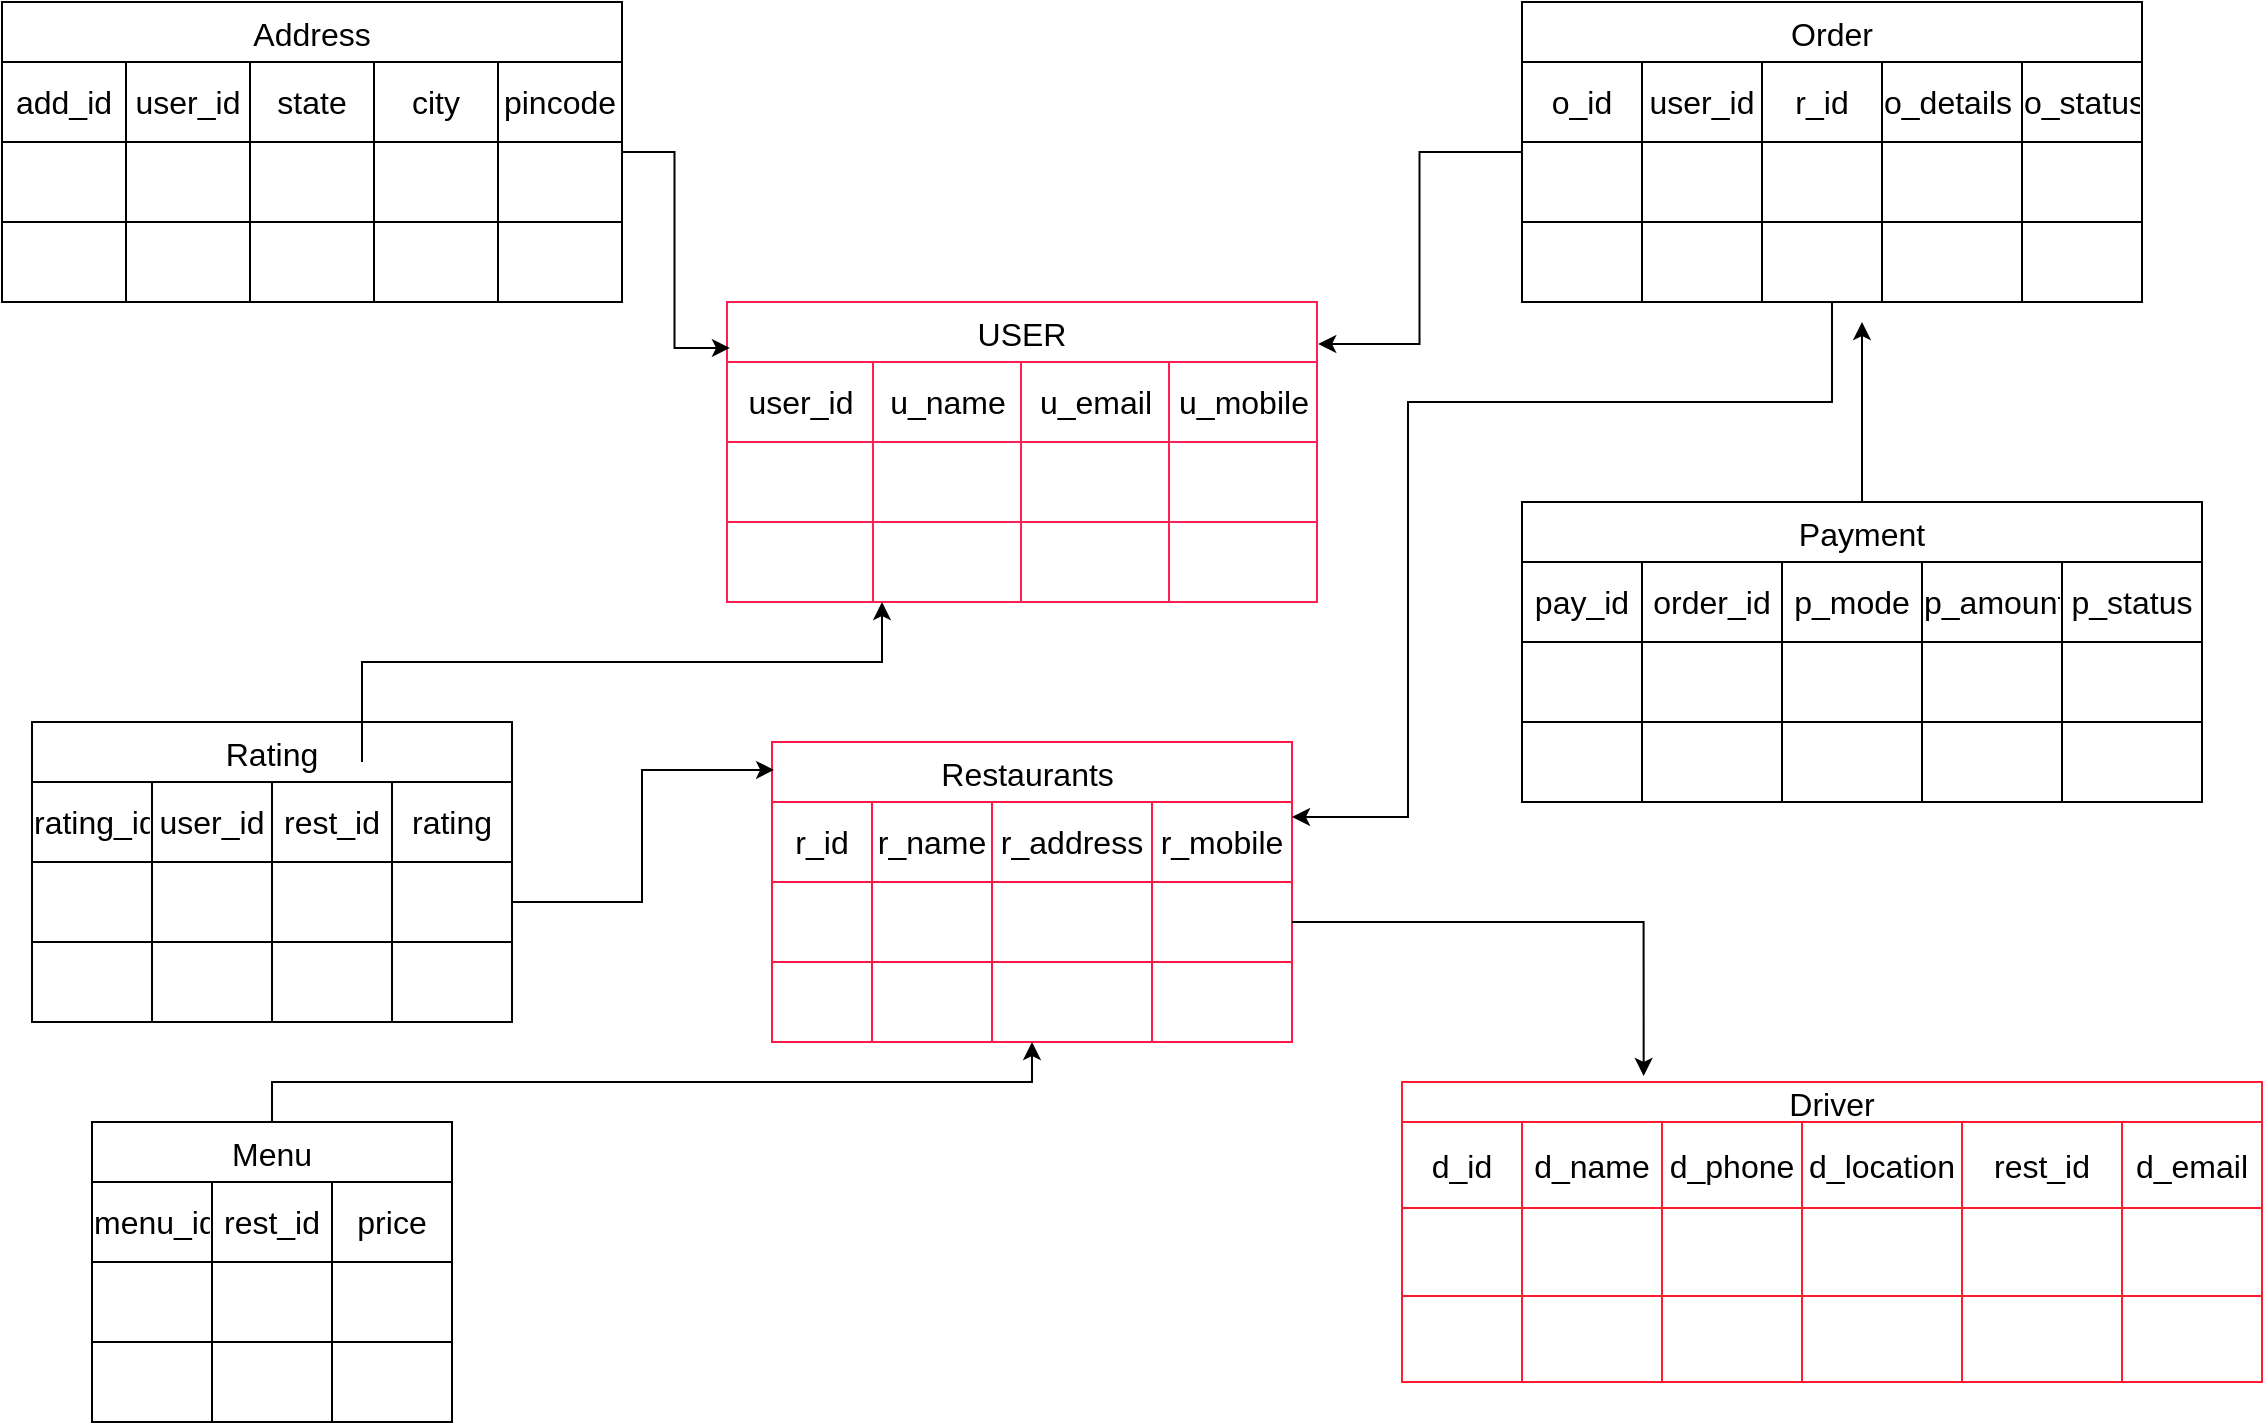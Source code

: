 <mxfile version="24.0.1" type="device">
  <diagram name="Page-1" id="PsFJx7FeUmczItjqE2ts">
    <mxGraphModel dx="1120" dy="468" grid="1" gridSize="10" guides="1" tooltips="1" connect="1" arrows="1" fold="1" page="1" pageScale="1" pageWidth="850" pageHeight="1100" math="0" shadow="0">
      <root>
        <mxCell id="0" />
        <mxCell id="1" parent="0" />
        <mxCell id="GW6e9HAvB26Rcx6UCJT7-1" value="USER" style="shape=table;startSize=30;container=1;collapsible=0;childLayout=tableLayout;strokeColor=#FF1F53;fontSize=16;" parent="1" vertex="1">
          <mxGeometry x="452.5" y="170" width="295" height="150" as="geometry" />
        </mxCell>
        <mxCell id="GW6e9HAvB26Rcx6UCJT7-2" value="" style="shape=tableRow;horizontal=0;startSize=0;swimlaneHead=0;swimlaneBody=0;strokeColor=inherit;top=0;left=0;bottom=0;right=0;collapsible=0;dropTarget=0;fillColor=none;points=[[0,0.5],[1,0.5]];portConstraint=eastwest;fontSize=16;" parent="GW6e9HAvB26Rcx6UCJT7-1" vertex="1">
          <mxGeometry y="30" width="295" height="40" as="geometry" />
        </mxCell>
        <mxCell id="GW6e9HAvB26Rcx6UCJT7-3" value="user_id" style="shape=partialRectangle;html=1;whiteSpace=wrap;connectable=0;strokeColor=inherit;overflow=hidden;fillColor=none;top=0;left=0;bottom=0;right=0;pointerEvents=1;fontSize=16;" parent="GW6e9HAvB26Rcx6UCJT7-2" vertex="1">
          <mxGeometry width="73" height="40" as="geometry">
            <mxRectangle width="73" height="40" as="alternateBounds" />
          </mxGeometry>
        </mxCell>
        <mxCell id="GW6e9HAvB26Rcx6UCJT7-4" value="u_name" style="shape=partialRectangle;html=1;whiteSpace=wrap;connectable=0;strokeColor=inherit;overflow=hidden;fillColor=none;top=0;left=0;bottom=0;right=0;pointerEvents=1;fontSize=16;" parent="GW6e9HAvB26Rcx6UCJT7-2" vertex="1">
          <mxGeometry x="73" width="74" height="40" as="geometry">
            <mxRectangle width="74" height="40" as="alternateBounds" />
          </mxGeometry>
        </mxCell>
        <mxCell id="GW6e9HAvB26Rcx6UCJT7-14" value="u_email" style="shape=partialRectangle;html=1;whiteSpace=wrap;connectable=0;strokeColor=inherit;overflow=hidden;fillColor=none;top=0;left=0;bottom=0;right=0;pointerEvents=1;fontSize=16;" parent="GW6e9HAvB26Rcx6UCJT7-2" vertex="1">
          <mxGeometry x="147" width="74" height="40" as="geometry">
            <mxRectangle width="74" height="40" as="alternateBounds" />
          </mxGeometry>
        </mxCell>
        <mxCell id="GW6e9HAvB26Rcx6UCJT7-17" value="u_mobile" style="shape=partialRectangle;html=1;whiteSpace=wrap;connectable=0;strokeColor=inherit;overflow=hidden;fillColor=none;top=0;left=0;bottom=0;right=0;pointerEvents=1;fontSize=16;" parent="GW6e9HAvB26Rcx6UCJT7-2" vertex="1">
          <mxGeometry x="221" width="74" height="40" as="geometry">
            <mxRectangle width="74" height="40" as="alternateBounds" />
          </mxGeometry>
        </mxCell>
        <mxCell id="GW6e9HAvB26Rcx6UCJT7-6" value="" style="shape=tableRow;horizontal=0;startSize=0;swimlaneHead=0;swimlaneBody=0;strokeColor=inherit;top=0;left=0;bottom=0;right=0;collapsible=0;dropTarget=0;fillColor=none;points=[[0,0.5],[1,0.5]];portConstraint=eastwest;fontSize=16;" parent="GW6e9HAvB26Rcx6UCJT7-1" vertex="1">
          <mxGeometry y="70" width="295" height="40" as="geometry" />
        </mxCell>
        <mxCell id="GW6e9HAvB26Rcx6UCJT7-7" value="" style="shape=partialRectangle;html=1;whiteSpace=wrap;connectable=0;strokeColor=inherit;overflow=hidden;fillColor=none;top=0;left=0;bottom=0;right=0;pointerEvents=1;fontSize=16;" parent="GW6e9HAvB26Rcx6UCJT7-6" vertex="1">
          <mxGeometry width="73" height="40" as="geometry">
            <mxRectangle width="73" height="40" as="alternateBounds" />
          </mxGeometry>
        </mxCell>
        <mxCell id="GW6e9HAvB26Rcx6UCJT7-8" value="" style="shape=partialRectangle;html=1;whiteSpace=wrap;connectable=0;strokeColor=inherit;overflow=hidden;fillColor=none;top=0;left=0;bottom=0;right=0;pointerEvents=1;fontSize=16;" parent="GW6e9HAvB26Rcx6UCJT7-6" vertex="1">
          <mxGeometry x="73" width="74" height="40" as="geometry">
            <mxRectangle width="74" height="40" as="alternateBounds" />
          </mxGeometry>
        </mxCell>
        <mxCell id="GW6e9HAvB26Rcx6UCJT7-15" style="shape=partialRectangle;html=1;whiteSpace=wrap;connectable=0;strokeColor=inherit;overflow=hidden;fillColor=none;top=0;left=0;bottom=0;right=0;pointerEvents=1;fontSize=16;" parent="GW6e9HAvB26Rcx6UCJT7-6" vertex="1">
          <mxGeometry x="147" width="74" height="40" as="geometry">
            <mxRectangle width="74" height="40" as="alternateBounds" />
          </mxGeometry>
        </mxCell>
        <mxCell id="GW6e9HAvB26Rcx6UCJT7-18" style="shape=partialRectangle;html=1;whiteSpace=wrap;connectable=0;strokeColor=inherit;overflow=hidden;fillColor=none;top=0;left=0;bottom=0;right=0;pointerEvents=1;fontSize=16;" parent="GW6e9HAvB26Rcx6UCJT7-6" vertex="1">
          <mxGeometry x="221" width="74" height="40" as="geometry">
            <mxRectangle width="74" height="40" as="alternateBounds" />
          </mxGeometry>
        </mxCell>
        <mxCell id="GW6e9HAvB26Rcx6UCJT7-10" value="" style="shape=tableRow;horizontal=0;startSize=0;swimlaneHead=0;swimlaneBody=0;strokeColor=inherit;top=0;left=0;bottom=0;right=0;collapsible=0;dropTarget=0;fillColor=none;points=[[0,0.5],[1,0.5]];portConstraint=eastwest;fontSize=16;" parent="GW6e9HAvB26Rcx6UCJT7-1" vertex="1">
          <mxGeometry y="110" width="295" height="40" as="geometry" />
        </mxCell>
        <mxCell id="GW6e9HAvB26Rcx6UCJT7-11" value="" style="shape=partialRectangle;html=1;whiteSpace=wrap;connectable=0;strokeColor=inherit;overflow=hidden;fillColor=none;top=0;left=0;bottom=0;right=0;pointerEvents=1;fontSize=16;" parent="GW6e9HAvB26Rcx6UCJT7-10" vertex="1">
          <mxGeometry width="73" height="40" as="geometry">
            <mxRectangle width="73" height="40" as="alternateBounds" />
          </mxGeometry>
        </mxCell>
        <mxCell id="GW6e9HAvB26Rcx6UCJT7-12" value="" style="shape=partialRectangle;html=1;whiteSpace=wrap;connectable=0;strokeColor=inherit;overflow=hidden;fillColor=none;top=0;left=0;bottom=0;right=0;pointerEvents=1;fontSize=16;" parent="GW6e9HAvB26Rcx6UCJT7-10" vertex="1">
          <mxGeometry x="73" width="74" height="40" as="geometry">
            <mxRectangle width="74" height="40" as="alternateBounds" />
          </mxGeometry>
        </mxCell>
        <mxCell id="GW6e9HAvB26Rcx6UCJT7-16" style="shape=partialRectangle;html=1;whiteSpace=wrap;connectable=0;strokeColor=inherit;overflow=hidden;fillColor=none;top=0;left=0;bottom=0;right=0;pointerEvents=1;fontSize=16;" parent="GW6e9HAvB26Rcx6UCJT7-10" vertex="1">
          <mxGeometry x="147" width="74" height="40" as="geometry">
            <mxRectangle width="74" height="40" as="alternateBounds" />
          </mxGeometry>
        </mxCell>
        <mxCell id="GW6e9HAvB26Rcx6UCJT7-19" style="shape=partialRectangle;html=1;whiteSpace=wrap;connectable=0;strokeColor=inherit;overflow=hidden;fillColor=none;top=0;left=0;bottom=0;right=0;pointerEvents=1;fontSize=16;" parent="GW6e9HAvB26Rcx6UCJT7-10" vertex="1">
          <mxGeometry x="221" width="74" height="40" as="geometry">
            <mxRectangle width="74" height="40" as="alternateBounds" />
          </mxGeometry>
        </mxCell>
        <mxCell id="GW6e9HAvB26Rcx6UCJT7-20" value="Restaurants " style="shape=table;startSize=30;container=1;collapsible=0;childLayout=tableLayout;strokeColor=#FF1947;fontSize=16;" parent="1" vertex="1">
          <mxGeometry x="475" y="390" width="260" height="150" as="geometry" />
        </mxCell>
        <mxCell id="GW6e9HAvB26Rcx6UCJT7-21" value="" style="shape=tableRow;horizontal=0;startSize=0;swimlaneHead=0;swimlaneBody=0;strokeColor=inherit;top=0;left=0;bottom=0;right=0;collapsible=0;dropTarget=0;fillColor=none;points=[[0,0.5],[1,0.5]];portConstraint=eastwest;fontSize=16;" parent="GW6e9HAvB26Rcx6UCJT7-20" vertex="1">
          <mxGeometry y="30" width="260" height="40" as="geometry" />
        </mxCell>
        <mxCell id="GW6e9HAvB26Rcx6UCJT7-22" value="r_id" style="shape=partialRectangle;html=1;whiteSpace=wrap;connectable=0;strokeColor=inherit;overflow=hidden;fillColor=none;top=0;left=0;bottom=0;right=0;pointerEvents=1;fontSize=16;" parent="GW6e9HAvB26Rcx6UCJT7-21" vertex="1">
          <mxGeometry width="50" height="40" as="geometry">
            <mxRectangle width="50" height="40" as="alternateBounds" />
          </mxGeometry>
        </mxCell>
        <mxCell id="GW6e9HAvB26Rcx6UCJT7-23" value="r_name" style="shape=partialRectangle;html=1;whiteSpace=wrap;connectable=0;strokeColor=inherit;overflow=hidden;fillColor=none;top=0;left=0;bottom=0;right=0;pointerEvents=1;fontSize=16;" parent="GW6e9HAvB26Rcx6UCJT7-21" vertex="1">
          <mxGeometry x="50" width="60" height="40" as="geometry">
            <mxRectangle width="60" height="40" as="alternateBounds" />
          </mxGeometry>
        </mxCell>
        <mxCell id="GW6e9HAvB26Rcx6UCJT7-24" value="r_address" style="shape=partialRectangle;html=1;whiteSpace=wrap;connectable=0;strokeColor=inherit;overflow=hidden;fillColor=none;top=0;left=0;bottom=0;right=0;pointerEvents=1;fontSize=16;" parent="GW6e9HAvB26Rcx6UCJT7-21" vertex="1">
          <mxGeometry x="110" width="80" height="40" as="geometry">
            <mxRectangle width="80" height="40" as="alternateBounds" />
          </mxGeometry>
        </mxCell>
        <mxCell id="GW6e9HAvB26Rcx6UCJT7-33" value="r_mobile" style="shape=partialRectangle;html=1;whiteSpace=wrap;connectable=0;strokeColor=inherit;overflow=hidden;fillColor=none;top=0;left=0;bottom=0;right=0;pointerEvents=1;fontSize=16;" parent="GW6e9HAvB26Rcx6UCJT7-21" vertex="1">
          <mxGeometry x="190" width="70" height="40" as="geometry">
            <mxRectangle width="70" height="40" as="alternateBounds" />
          </mxGeometry>
        </mxCell>
        <mxCell id="GW6e9HAvB26Rcx6UCJT7-25" value="" style="shape=tableRow;horizontal=0;startSize=0;swimlaneHead=0;swimlaneBody=0;strokeColor=inherit;top=0;left=0;bottom=0;right=0;collapsible=0;dropTarget=0;fillColor=none;points=[[0,0.5],[1,0.5]];portConstraint=eastwest;fontSize=16;" parent="GW6e9HAvB26Rcx6UCJT7-20" vertex="1">
          <mxGeometry y="70" width="260" height="40" as="geometry" />
        </mxCell>
        <mxCell id="GW6e9HAvB26Rcx6UCJT7-26" value="" style="shape=partialRectangle;html=1;whiteSpace=wrap;connectable=0;strokeColor=inherit;overflow=hidden;fillColor=none;top=0;left=0;bottom=0;right=0;pointerEvents=1;fontSize=16;" parent="GW6e9HAvB26Rcx6UCJT7-25" vertex="1">
          <mxGeometry width="50" height="40" as="geometry">
            <mxRectangle width="50" height="40" as="alternateBounds" />
          </mxGeometry>
        </mxCell>
        <mxCell id="GW6e9HAvB26Rcx6UCJT7-27" value="" style="shape=partialRectangle;html=1;whiteSpace=wrap;connectable=0;strokeColor=inherit;overflow=hidden;fillColor=none;top=0;left=0;bottom=0;right=0;pointerEvents=1;fontSize=16;" parent="GW6e9HAvB26Rcx6UCJT7-25" vertex="1">
          <mxGeometry x="50" width="60" height="40" as="geometry">
            <mxRectangle width="60" height="40" as="alternateBounds" />
          </mxGeometry>
        </mxCell>
        <mxCell id="GW6e9HAvB26Rcx6UCJT7-28" value="" style="shape=partialRectangle;html=1;whiteSpace=wrap;connectable=0;strokeColor=inherit;overflow=hidden;fillColor=none;top=0;left=0;bottom=0;right=0;pointerEvents=1;fontSize=16;" parent="GW6e9HAvB26Rcx6UCJT7-25" vertex="1">
          <mxGeometry x="110" width="80" height="40" as="geometry">
            <mxRectangle width="80" height="40" as="alternateBounds" />
          </mxGeometry>
        </mxCell>
        <mxCell id="GW6e9HAvB26Rcx6UCJT7-34" style="shape=partialRectangle;html=1;whiteSpace=wrap;connectable=0;strokeColor=inherit;overflow=hidden;fillColor=none;top=0;left=0;bottom=0;right=0;pointerEvents=1;fontSize=16;" parent="GW6e9HAvB26Rcx6UCJT7-25" vertex="1">
          <mxGeometry x="190" width="70" height="40" as="geometry">
            <mxRectangle width="70" height="40" as="alternateBounds" />
          </mxGeometry>
        </mxCell>
        <mxCell id="GW6e9HAvB26Rcx6UCJT7-29" value="" style="shape=tableRow;horizontal=0;startSize=0;swimlaneHead=0;swimlaneBody=0;strokeColor=inherit;top=0;left=0;bottom=0;right=0;collapsible=0;dropTarget=0;fillColor=none;points=[[0,0.5],[1,0.5]];portConstraint=eastwest;fontSize=16;" parent="GW6e9HAvB26Rcx6UCJT7-20" vertex="1">
          <mxGeometry y="110" width="260" height="40" as="geometry" />
        </mxCell>
        <mxCell id="GW6e9HAvB26Rcx6UCJT7-30" value="" style="shape=partialRectangle;html=1;whiteSpace=wrap;connectable=0;strokeColor=inherit;overflow=hidden;fillColor=none;top=0;left=0;bottom=0;right=0;pointerEvents=1;fontSize=16;" parent="GW6e9HAvB26Rcx6UCJT7-29" vertex="1">
          <mxGeometry width="50" height="40" as="geometry">
            <mxRectangle width="50" height="40" as="alternateBounds" />
          </mxGeometry>
        </mxCell>
        <mxCell id="GW6e9HAvB26Rcx6UCJT7-31" value="" style="shape=partialRectangle;html=1;whiteSpace=wrap;connectable=0;strokeColor=inherit;overflow=hidden;fillColor=none;top=0;left=0;bottom=0;right=0;pointerEvents=1;fontSize=16;" parent="GW6e9HAvB26Rcx6UCJT7-29" vertex="1">
          <mxGeometry x="50" width="60" height="40" as="geometry">
            <mxRectangle width="60" height="40" as="alternateBounds" />
          </mxGeometry>
        </mxCell>
        <mxCell id="GW6e9HAvB26Rcx6UCJT7-32" value="" style="shape=partialRectangle;html=1;whiteSpace=wrap;connectable=0;strokeColor=inherit;overflow=hidden;fillColor=none;top=0;left=0;bottom=0;right=0;pointerEvents=1;fontSize=16;" parent="GW6e9HAvB26Rcx6UCJT7-29" vertex="1">
          <mxGeometry x="110" width="80" height="40" as="geometry">
            <mxRectangle width="80" height="40" as="alternateBounds" />
          </mxGeometry>
        </mxCell>
        <mxCell id="GW6e9HAvB26Rcx6UCJT7-35" style="shape=partialRectangle;html=1;whiteSpace=wrap;connectable=0;strokeColor=inherit;overflow=hidden;fillColor=none;top=0;left=0;bottom=0;right=0;pointerEvents=1;fontSize=16;" parent="GW6e9HAvB26Rcx6UCJT7-29" vertex="1">
          <mxGeometry x="190" width="70" height="40" as="geometry">
            <mxRectangle width="70" height="40" as="alternateBounds" />
          </mxGeometry>
        </mxCell>
        <mxCell id="lkWsqSRsyrasPbPG1rwE-1" style="edgeStyle=orthogonalEdgeStyle;rounded=0;orthogonalLoop=1;jettySize=auto;html=1;entryX=1;entryY=0.25;entryDx=0;entryDy=0;" edge="1" parent="1" source="GW6e9HAvB26Rcx6UCJT7-36" target="GW6e9HAvB26Rcx6UCJT7-20">
          <mxGeometry relative="1" as="geometry">
            <Array as="points">
              <mxPoint x="1005" y="220" />
              <mxPoint x="793" y="220" />
              <mxPoint x="793" y="428" />
            </Array>
          </mxGeometry>
        </mxCell>
        <mxCell id="GW6e9HAvB26Rcx6UCJT7-36" value="Order" style="shape=table;startSize=30;container=1;collapsible=0;childLayout=tableLayout;strokeColor=default;fontSize=16;" parent="1" vertex="1">
          <mxGeometry x="850" y="20" width="310" height="150" as="geometry" />
        </mxCell>
        <mxCell id="GW6e9HAvB26Rcx6UCJT7-37" value="" style="shape=tableRow;horizontal=0;startSize=0;swimlaneHead=0;swimlaneBody=0;strokeColor=inherit;top=0;left=0;bottom=0;right=0;collapsible=0;dropTarget=0;fillColor=none;points=[[0,0.5],[1,0.5]];portConstraint=eastwest;fontSize=16;" parent="GW6e9HAvB26Rcx6UCJT7-36" vertex="1">
          <mxGeometry y="30" width="310" height="40" as="geometry" />
        </mxCell>
        <mxCell id="GW6e9HAvB26Rcx6UCJT7-38" value="o_id" style="shape=partialRectangle;html=1;whiteSpace=wrap;connectable=0;strokeColor=inherit;overflow=hidden;fillColor=none;top=0;left=0;bottom=0;right=0;pointerEvents=1;fontSize=16;" parent="GW6e9HAvB26Rcx6UCJT7-37" vertex="1">
          <mxGeometry width="60" height="40" as="geometry">
            <mxRectangle width="60" height="40" as="alternateBounds" />
          </mxGeometry>
        </mxCell>
        <mxCell id="GW6e9HAvB26Rcx6UCJT7-39" value="user_id" style="shape=partialRectangle;html=1;whiteSpace=wrap;connectable=0;strokeColor=inherit;overflow=hidden;fillColor=none;top=0;left=0;bottom=0;right=0;pointerEvents=1;fontSize=16;" parent="GW6e9HAvB26Rcx6UCJT7-37" vertex="1">
          <mxGeometry x="60" width="60" height="40" as="geometry">
            <mxRectangle width="60" height="40" as="alternateBounds" />
          </mxGeometry>
        </mxCell>
        <mxCell id="GW6e9HAvB26Rcx6UCJT7-40" value="r_id" style="shape=partialRectangle;html=1;whiteSpace=wrap;connectable=0;strokeColor=inherit;overflow=hidden;fillColor=none;top=0;left=0;bottom=0;right=0;pointerEvents=1;fontSize=16;" parent="GW6e9HAvB26Rcx6UCJT7-37" vertex="1">
          <mxGeometry x="120" width="60" height="40" as="geometry">
            <mxRectangle width="60" height="40" as="alternateBounds" />
          </mxGeometry>
        </mxCell>
        <mxCell id="GW6e9HAvB26Rcx6UCJT7-52" value="o_details&amp;nbsp;" style="shape=partialRectangle;html=1;whiteSpace=wrap;connectable=0;strokeColor=inherit;overflow=hidden;fillColor=none;top=0;left=0;bottom=0;right=0;pointerEvents=1;fontSize=16;" parent="GW6e9HAvB26Rcx6UCJT7-37" vertex="1">
          <mxGeometry x="180" width="70" height="40" as="geometry">
            <mxRectangle width="70" height="40" as="alternateBounds" />
          </mxGeometry>
        </mxCell>
        <mxCell id="GW6e9HAvB26Rcx6UCJT7-49" value="o_status" style="shape=partialRectangle;html=1;whiteSpace=wrap;connectable=0;strokeColor=inherit;overflow=hidden;fillColor=none;top=0;left=0;bottom=0;right=0;pointerEvents=1;fontSize=16;" parent="GW6e9HAvB26Rcx6UCJT7-37" vertex="1">
          <mxGeometry x="250" width="60" height="40" as="geometry">
            <mxRectangle width="60" height="40" as="alternateBounds" />
          </mxGeometry>
        </mxCell>
        <mxCell id="GW6e9HAvB26Rcx6UCJT7-41" value="" style="shape=tableRow;horizontal=0;startSize=0;swimlaneHead=0;swimlaneBody=0;strokeColor=inherit;top=0;left=0;bottom=0;right=0;collapsible=0;dropTarget=0;fillColor=none;points=[[0,0.5],[1,0.5]];portConstraint=eastwest;fontSize=16;" parent="GW6e9HAvB26Rcx6UCJT7-36" vertex="1">
          <mxGeometry y="70" width="310" height="40" as="geometry" />
        </mxCell>
        <mxCell id="GW6e9HAvB26Rcx6UCJT7-42" value="" style="shape=partialRectangle;html=1;whiteSpace=wrap;connectable=0;strokeColor=inherit;overflow=hidden;fillColor=none;top=0;left=0;bottom=0;right=0;pointerEvents=1;fontSize=16;" parent="GW6e9HAvB26Rcx6UCJT7-41" vertex="1">
          <mxGeometry width="60" height="40" as="geometry">
            <mxRectangle width="60" height="40" as="alternateBounds" />
          </mxGeometry>
        </mxCell>
        <mxCell id="GW6e9HAvB26Rcx6UCJT7-43" value="" style="shape=partialRectangle;html=1;whiteSpace=wrap;connectable=0;strokeColor=inherit;overflow=hidden;fillColor=none;top=0;left=0;bottom=0;right=0;pointerEvents=1;fontSize=16;" parent="GW6e9HAvB26Rcx6UCJT7-41" vertex="1">
          <mxGeometry x="60" width="60" height="40" as="geometry">
            <mxRectangle width="60" height="40" as="alternateBounds" />
          </mxGeometry>
        </mxCell>
        <mxCell id="GW6e9HAvB26Rcx6UCJT7-44" value="" style="shape=partialRectangle;html=1;whiteSpace=wrap;connectable=0;strokeColor=inherit;overflow=hidden;fillColor=none;top=0;left=0;bottom=0;right=0;pointerEvents=1;fontSize=16;" parent="GW6e9HAvB26Rcx6UCJT7-41" vertex="1">
          <mxGeometry x="120" width="60" height="40" as="geometry">
            <mxRectangle width="60" height="40" as="alternateBounds" />
          </mxGeometry>
        </mxCell>
        <mxCell id="GW6e9HAvB26Rcx6UCJT7-53" style="shape=partialRectangle;html=1;whiteSpace=wrap;connectable=0;strokeColor=inherit;overflow=hidden;fillColor=none;top=0;left=0;bottom=0;right=0;pointerEvents=1;fontSize=16;" parent="GW6e9HAvB26Rcx6UCJT7-41" vertex="1">
          <mxGeometry x="180" width="70" height="40" as="geometry">
            <mxRectangle width="70" height="40" as="alternateBounds" />
          </mxGeometry>
        </mxCell>
        <mxCell id="GW6e9HAvB26Rcx6UCJT7-50" style="shape=partialRectangle;html=1;whiteSpace=wrap;connectable=0;strokeColor=inherit;overflow=hidden;fillColor=none;top=0;left=0;bottom=0;right=0;pointerEvents=1;fontSize=16;" parent="GW6e9HAvB26Rcx6UCJT7-41" vertex="1">
          <mxGeometry x="250" width="60" height="40" as="geometry">
            <mxRectangle width="60" height="40" as="alternateBounds" />
          </mxGeometry>
        </mxCell>
        <mxCell id="GW6e9HAvB26Rcx6UCJT7-45" value="" style="shape=tableRow;horizontal=0;startSize=0;swimlaneHead=0;swimlaneBody=0;strokeColor=inherit;top=0;left=0;bottom=0;right=0;collapsible=0;dropTarget=0;fillColor=none;points=[[0,0.5],[1,0.5]];portConstraint=eastwest;fontSize=16;" parent="GW6e9HAvB26Rcx6UCJT7-36" vertex="1">
          <mxGeometry y="110" width="310" height="40" as="geometry" />
        </mxCell>
        <mxCell id="GW6e9HAvB26Rcx6UCJT7-46" value="" style="shape=partialRectangle;html=1;whiteSpace=wrap;connectable=0;strokeColor=inherit;overflow=hidden;fillColor=none;top=0;left=0;bottom=0;right=0;pointerEvents=1;fontSize=16;" parent="GW6e9HAvB26Rcx6UCJT7-45" vertex="1">
          <mxGeometry width="60" height="40" as="geometry">
            <mxRectangle width="60" height="40" as="alternateBounds" />
          </mxGeometry>
        </mxCell>
        <mxCell id="GW6e9HAvB26Rcx6UCJT7-47" value="" style="shape=partialRectangle;html=1;whiteSpace=wrap;connectable=0;strokeColor=inherit;overflow=hidden;fillColor=none;top=0;left=0;bottom=0;right=0;pointerEvents=1;fontSize=16;" parent="GW6e9HAvB26Rcx6UCJT7-45" vertex="1">
          <mxGeometry x="60" width="60" height="40" as="geometry">
            <mxRectangle width="60" height="40" as="alternateBounds" />
          </mxGeometry>
        </mxCell>
        <mxCell id="GW6e9HAvB26Rcx6UCJT7-48" value="" style="shape=partialRectangle;html=1;whiteSpace=wrap;connectable=0;strokeColor=inherit;overflow=hidden;fillColor=none;top=0;left=0;bottom=0;right=0;pointerEvents=1;fontSize=16;" parent="GW6e9HAvB26Rcx6UCJT7-45" vertex="1">
          <mxGeometry x="120" width="60" height="40" as="geometry">
            <mxRectangle width="60" height="40" as="alternateBounds" />
          </mxGeometry>
        </mxCell>
        <mxCell id="GW6e9HAvB26Rcx6UCJT7-54" style="shape=partialRectangle;html=1;whiteSpace=wrap;connectable=0;strokeColor=inherit;overflow=hidden;fillColor=none;top=0;left=0;bottom=0;right=0;pointerEvents=1;fontSize=16;" parent="GW6e9HAvB26Rcx6UCJT7-45" vertex="1">
          <mxGeometry x="180" width="70" height="40" as="geometry">
            <mxRectangle width="70" height="40" as="alternateBounds" />
          </mxGeometry>
        </mxCell>
        <mxCell id="GW6e9HAvB26Rcx6UCJT7-51" style="shape=partialRectangle;html=1;whiteSpace=wrap;connectable=0;strokeColor=inherit;overflow=hidden;fillColor=none;top=0;left=0;bottom=0;right=0;pointerEvents=1;fontSize=16;" parent="GW6e9HAvB26Rcx6UCJT7-45" vertex="1">
          <mxGeometry x="250" width="60" height="40" as="geometry">
            <mxRectangle width="60" height="40" as="alternateBounds" />
          </mxGeometry>
        </mxCell>
        <mxCell id="GW6e9HAvB26Rcx6UCJT7-56" value="Driver" style="shape=table;startSize=20;container=1;collapsible=0;childLayout=tableLayout;strokeColor=#FF1C33;fontSize=16;" parent="1" vertex="1">
          <mxGeometry x="790" y="560" width="430" height="150" as="geometry" />
        </mxCell>
        <mxCell id="GW6e9HAvB26Rcx6UCJT7-57" value="" style="shape=tableRow;horizontal=0;startSize=0;swimlaneHead=0;swimlaneBody=0;strokeColor=inherit;top=0;left=0;bottom=0;right=0;collapsible=0;dropTarget=0;fillColor=none;points=[[0,0.5],[1,0.5]];portConstraint=eastwest;fontSize=16;" parent="GW6e9HAvB26Rcx6UCJT7-56" vertex="1">
          <mxGeometry y="20" width="430" height="43" as="geometry" />
        </mxCell>
        <mxCell id="GW6e9HAvB26Rcx6UCJT7-58" value="d_id" style="shape=partialRectangle;html=1;whiteSpace=wrap;connectable=0;strokeColor=inherit;overflow=hidden;fillColor=none;top=0;left=0;bottom=0;right=0;pointerEvents=1;fontSize=16;" parent="GW6e9HAvB26Rcx6UCJT7-57" vertex="1">
          <mxGeometry width="60" height="43" as="geometry">
            <mxRectangle width="60" height="43" as="alternateBounds" />
          </mxGeometry>
        </mxCell>
        <mxCell id="GW6e9HAvB26Rcx6UCJT7-59" value="d_name" style="shape=partialRectangle;html=1;whiteSpace=wrap;connectable=0;strokeColor=inherit;overflow=hidden;fillColor=none;top=0;left=0;bottom=0;right=0;pointerEvents=1;fontSize=16;" parent="GW6e9HAvB26Rcx6UCJT7-57" vertex="1">
          <mxGeometry x="60" width="70" height="43" as="geometry">
            <mxRectangle width="70" height="43" as="alternateBounds" />
          </mxGeometry>
        </mxCell>
        <mxCell id="GW6e9HAvB26Rcx6UCJT7-60" value="d_phone" style="shape=partialRectangle;html=1;whiteSpace=wrap;connectable=0;strokeColor=inherit;overflow=hidden;fillColor=none;top=0;left=0;bottom=0;right=0;pointerEvents=1;fontSize=16;" parent="GW6e9HAvB26Rcx6UCJT7-57" vertex="1">
          <mxGeometry x="130" width="70" height="43" as="geometry">
            <mxRectangle width="70" height="43" as="alternateBounds" />
          </mxGeometry>
        </mxCell>
        <mxCell id="GW6e9HAvB26Rcx6UCJT7-72" value="d_location" style="shape=partialRectangle;html=1;whiteSpace=wrap;connectable=0;strokeColor=inherit;overflow=hidden;fillColor=none;top=0;left=0;bottom=0;right=0;pointerEvents=1;fontSize=16;" parent="GW6e9HAvB26Rcx6UCJT7-57" vertex="1">
          <mxGeometry x="200" width="80" height="43" as="geometry">
            <mxRectangle width="80" height="43" as="alternateBounds" />
          </mxGeometry>
        </mxCell>
        <mxCell id="lkWsqSRsyrasPbPG1rwE-2" value="rest_id" style="shape=partialRectangle;html=1;whiteSpace=wrap;connectable=0;strokeColor=inherit;overflow=hidden;fillColor=none;top=0;left=0;bottom=0;right=0;pointerEvents=1;fontSize=16;" vertex="1" parent="GW6e9HAvB26Rcx6UCJT7-57">
          <mxGeometry x="280" width="80" height="43" as="geometry">
            <mxRectangle width="80" height="43" as="alternateBounds" />
          </mxGeometry>
        </mxCell>
        <mxCell id="GW6e9HAvB26Rcx6UCJT7-69" value="d_email" style="shape=partialRectangle;html=1;whiteSpace=wrap;connectable=0;strokeColor=inherit;overflow=hidden;fillColor=none;top=0;left=0;bottom=0;right=0;pointerEvents=1;fontSize=16;" parent="GW6e9HAvB26Rcx6UCJT7-57" vertex="1">
          <mxGeometry x="360" width="70" height="43" as="geometry">
            <mxRectangle width="70" height="43" as="alternateBounds" />
          </mxGeometry>
        </mxCell>
        <mxCell id="GW6e9HAvB26Rcx6UCJT7-61" value="" style="shape=tableRow;horizontal=0;startSize=0;swimlaneHead=0;swimlaneBody=0;strokeColor=inherit;top=0;left=0;bottom=0;right=0;collapsible=0;dropTarget=0;fillColor=none;points=[[0,0.5],[1,0.5]];portConstraint=eastwest;fontSize=16;" parent="GW6e9HAvB26Rcx6UCJT7-56" vertex="1">
          <mxGeometry y="63" width="430" height="44" as="geometry" />
        </mxCell>
        <mxCell id="GW6e9HAvB26Rcx6UCJT7-62" value="" style="shape=partialRectangle;html=1;whiteSpace=wrap;connectable=0;strokeColor=inherit;overflow=hidden;fillColor=none;top=0;left=0;bottom=0;right=0;pointerEvents=1;fontSize=16;" parent="GW6e9HAvB26Rcx6UCJT7-61" vertex="1">
          <mxGeometry width="60" height="44" as="geometry">
            <mxRectangle width="60" height="44" as="alternateBounds" />
          </mxGeometry>
        </mxCell>
        <mxCell id="GW6e9HAvB26Rcx6UCJT7-63" value="" style="shape=partialRectangle;html=1;whiteSpace=wrap;connectable=0;strokeColor=inherit;overflow=hidden;fillColor=none;top=0;left=0;bottom=0;right=0;pointerEvents=1;fontSize=16;" parent="GW6e9HAvB26Rcx6UCJT7-61" vertex="1">
          <mxGeometry x="60" width="70" height="44" as="geometry">
            <mxRectangle width="70" height="44" as="alternateBounds" />
          </mxGeometry>
        </mxCell>
        <mxCell id="GW6e9HAvB26Rcx6UCJT7-64" value="" style="shape=partialRectangle;html=1;whiteSpace=wrap;connectable=0;strokeColor=inherit;overflow=hidden;fillColor=none;top=0;left=0;bottom=0;right=0;pointerEvents=1;fontSize=16;" parent="GW6e9HAvB26Rcx6UCJT7-61" vertex="1">
          <mxGeometry x="130" width="70" height="44" as="geometry">
            <mxRectangle width="70" height="44" as="alternateBounds" />
          </mxGeometry>
        </mxCell>
        <mxCell id="GW6e9HAvB26Rcx6UCJT7-73" style="shape=partialRectangle;html=1;whiteSpace=wrap;connectable=0;strokeColor=inherit;overflow=hidden;fillColor=none;top=0;left=0;bottom=0;right=0;pointerEvents=1;fontSize=16;" parent="GW6e9HAvB26Rcx6UCJT7-61" vertex="1">
          <mxGeometry x="200" width="80" height="44" as="geometry">
            <mxRectangle width="80" height="44" as="alternateBounds" />
          </mxGeometry>
        </mxCell>
        <mxCell id="lkWsqSRsyrasPbPG1rwE-3" style="shape=partialRectangle;html=1;whiteSpace=wrap;connectable=0;strokeColor=inherit;overflow=hidden;fillColor=none;top=0;left=0;bottom=0;right=0;pointerEvents=1;fontSize=16;" vertex="1" parent="GW6e9HAvB26Rcx6UCJT7-61">
          <mxGeometry x="280" width="80" height="44" as="geometry">
            <mxRectangle width="80" height="44" as="alternateBounds" />
          </mxGeometry>
        </mxCell>
        <mxCell id="GW6e9HAvB26Rcx6UCJT7-70" style="shape=partialRectangle;html=1;whiteSpace=wrap;connectable=0;strokeColor=inherit;overflow=hidden;fillColor=none;top=0;left=0;bottom=0;right=0;pointerEvents=1;fontSize=16;" parent="GW6e9HAvB26Rcx6UCJT7-61" vertex="1">
          <mxGeometry x="360" width="70" height="44" as="geometry">
            <mxRectangle width="70" height="44" as="alternateBounds" />
          </mxGeometry>
        </mxCell>
        <mxCell id="GW6e9HAvB26Rcx6UCJT7-65" value="" style="shape=tableRow;horizontal=0;startSize=0;swimlaneHead=0;swimlaneBody=0;strokeColor=inherit;top=0;left=0;bottom=0;right=0;collapsible=0;dropTarget=0;fillColor=none;points=[[0,0.5],[1,0.5]];portConstraint=eastwest;fontSize=16;" parent="GW6e9HAvB26Rcx6UCJT7-56" vertex="1">
          <mxGeometry y="107" width="430" height="43" as="geometry" />
        </mxCell>
        <mxCell id="GW6e9HAvB26Rcx6UCJT7-66" value="" style="shape=partialRectangle;html=1;whiteSpace=wrap;connectable=0;strokeColor=inherit;overflow=hidden;fillColor=none;top=0;left=0;bottom=0;right=0;pointerEvents=1;fontSize=16;" parent="GW6e9HAvB26Rcx6UCJT7-65" vertex="1">
          <mxGeometry width="60" height="43" as="geometry">
            <mxRectangle width="60" height="43" as="alternateBounds" />
          </mxGeometry>
        </mxCell>
        <mxCell id="GW6e9HAvB26Rcx6UCJT7-67" value="" style="shape=partialRectangle;html=1;whiteSpace=wrap;connectable=0;strokeColor=inherit;overflow=hidden;fillColor=none;top=0;left=0;bottom=0;right=0;pointerEvents=1;fontSize=16;" parent="GW6e9HAvB26Rcx6UCJT7-65" vertex="1">
          <mxGeometry x="60" width="70" height="43" as="geometry">
            <mxRectangle width="70" height="43" as="alternateBounds" />
          </mxGeometry>
        </mxCell>
        <mxCell id="GW6e9HAvB26Rcx6UCJT7-68" value="" style="shape=partialRectangle;html=1;whiteSpace=wrap;connectable=0;strokeColor=inherit;overflow=hidden;fillColor=none;top=0;left=0;bottom=0;right=0;pointerEvents=1;fontSize=16;" parent="GW6e9HAvB26Rcx6UCJT7-65" vertex="1">
          <mxGeometry x="130" width="70" height="43" as="geometry">
            <mxRectangle width="70" height="43" as="alternateBounds" />
          </mxGeometry>
        </mxCell>
        <mxCell id="GW6e9HAvB26Rcx6UCJT7-74" style="shape=partialRectangle;html=1;whiteSpace=wrap;connectable=0;strokeColor=inherit;overflow=hidden;fillColor=none;top=0;left=0;bottom=0;right=0;pointerEvents=1;fontSize=16;" parent="GW6e9HAvB26Rcx6UCJT7-65" vertex="1">
          <mxGeometry x="200" width="80" height="43" as="geometry">
            <mxRectangle width="80" height="43" as="alternateBounds" />
          </mxGeometry>
        </mxCell>
        <mxCell id="lkWsqSRsyrasPbPG1rwE-4" style="shape=partialRectangle;html=1;whiteSpace=wrap;connectable=0;strokeColor=inherit;overflow=hidden;fillColor=none;top=0;left=0;bottom=0;right=0;pointerEvents=1;fontSize=16;" vertex="1" parent="GW6e9HAvB26Rcx6UCJT7-65">
          <mxGeometry x="280" width="80" height="43" as="geometry">
            <mxRectangle width="80" height="43" as="alternateBounds" />
          </mxGeometry>
        </mxCell>
        <mxCell id="GW6e9HAvB26Rcx6UCJT7-71" style="shape=partialRectangle;html=1;whiteSpace=wrap;connectable=0;strokeColor=inherit;overflow=hidden;fillColor=none;top=0;left=0;bottom=0;right=0;pointerEvents=1;fontSize=16;" parent="GW6e9HAvB26Rcx6UCJT7-65" vertex="1">
          <mxGeometry x="360" width="70" height="43" as="geometry">
            <mxRectangle width="70" height="43" as="alternateBounds" />
          </mxGeometry>
        </mxCell>
        <mxCell id="GW6e9HAvB26Rcx6UCJT7-146" style="edgeStyle=orthogonalEdgeStyle;rounded=0;orthogonalLoop=1;jettySize=auto;html=1;" parent="1" source="GW6e9HAvB26Rcx6UCJT7-75" edge="1">
          <mxGeometry relative="1" as="geometry">
            <mxPoint x="1020" y="180" as="targetPoint" />
          </mxGeometry>
        </mxCell>
        <mxCell id="GW6e9HAvB26Rcx6UCJT7-75" value="Payment" style="shape=table;startSize=30;container=1;collapsible=0;childLayout=tableLayout;strokeColor=default;fontSize=16;" parent="1" vertex="1">
          <mxGeometry x="850" y="270" width="340" height="150" as="geometry" />
        </mxCell>
        <mxCell id="GW6e9HAvB26Rcx6UCJT7-76" value="" style="shape=tableRow;horizontal=0;startSize=0;swimlaneHead=0;swimlaneBody=0;strokeColor=inherit;top=0;left=0;bottom=0;right=0;collapsible=0;dropTarget=0;fillColor=none;points=[[0,0.5],[1,0.5]];portConstraint=eastwest;fontSize=16;" parent="GW6e9HAvB26Rcx6UCJT7-75" vertex="1">
          <mxGeometry y="30" width="340" height="40" as="geometry" />
        </mxCell>
        <mxCell id="GW6e9HAvB26Rcx6UCJT7-77" value="pay_id" style="shape=partialRectangle;html=1;whiteSpace=wrap;connectable=0;strokeColor=inherit;overflow=hidden;fillColor=none;top=0;left=0;bottom=0;right=0;pointerEvents=1;fontSize=16;" parent="GW6e9HAvB26Rcx6UCJT7-76" vertex="1">
          <mxGeometry width="60" height="40" as="geometry">
            <mxRectangle width="60" height="40" as="alternateBounds" />
          </mxGeometry>
        </mxCell>
        <mxCell id="GW6e9HAvB26Rcx6UCJT7-78" value="order_id" style="shape=partialRectangle;html=1;whiteSpace=wrap;connectable=0;strokeColor=inherit;overflow=hidden;fillColor=none;top=0;left=0;bottom=0;right=0;pointerEvents=1;fontSize=16;" parent="GW6e9HAvB26Rcx6UCJT7-76" vertex="1">
          <mxGeometry x="60" width="70" height="40" as="geometry">
            <mxRectangle width="70" height="40" as="alternateBounds" />
          </mxGeometry>
        </mxCell>
        <mxCell id="GW6e9HAvB26Rcx6UCJT7-79" value="p_mode" style="shape=partialRectangle;html=1;whiteSpace=wrap;connectable=0;strokeColor=inherit;overflow=hidden;fillColor=none;top=0;left=0;bottom=0;right=0;pointerEvents=1;fontSize=16;" parent="GW6e9HAvB26Rcx6UCJT7-76" vertex="1">
          <mxGeometry x="130" width="70" height="40" as="geometry">
            <mxRectangle width="70" height="40" as="alternateBounds" />
          </mxGeometry>
        </mxCell>
        <mxCell id="GW6e9HAvB26Rcx6UCJT7-91" value="p_amount" style="shape=partialRectangle;html=1;whiteSpace=wrap;connectable=0;strokeColor=inherit;overflow=hidden;fillColor=none;top=0;left=0;bottom=0;right=0;pointerEvents=1;fontSize=16;" parent="GW6e9HAvB26Rcx6UCJT7-76" vertex="1">
          <mxGeometry x="200" width="70" height="40" as="geometry">
            <mxRectangle width="70" height="40" as="alternateBounds" />
          </mxGeometry>
        </mxCell>
        <mxCell id="GW6e9HAvB26Rcx6UCJT7-88" value="p_status" style="shape=partialRectangle;html=1;whiteSpace=wrap;connectable=0;strokeColor=inherit;overflow=hidden;fillColor=none;top=0;left=0;bottom=0;right=0;pointerEvents=1;fontSize=16;" parent="GW6e9HAvB26Rcx6UCJT7-76" vertex="1">
          <mxGeometry x="270" width="70" height="40" as="geometry">
            <mxRectangle width="70" height="40" as="alternateBounds" />
          </mxGeometry>
        </mxCell>
        <mxCell id="GW6e9HAvB26Rcx6UCJT7-80" value="" style="shape=tableRow;horizontal=0;startSize=0;swimlaneHead=0;swimlaneBody=0;strokeColor=inherit;top=0;left=0;bottom=0;right=0;collapsible=0;dropTarget=0;fillColor=none;points=[[0,0.5],[1,0.5]];portConstraint=eastwest;fontSize=16;" parent="GW6e9HAvB26Rcx6UCJT7-75" vertex="1">
          <mxGeometry y="70" width="340" height="40" as="geometry" />
        </mxCell>
        <mxCell id="GW6e9HAvB26Rcx6UCJT7-81" value="" style="shape=partialRectangle;html=1;whiteSpace=wrap;connectable=0;strokeColor=inherit;overflow=hidden;fillColor=none;top=0;left=0;bottom=0;right=0;pointerEvents=1;fontSize=16;" parent="GW6e9HAvB26Rcx6UCJT7-80" vertex="1">
          <mxGeometry width="60" height="40" as="geometry">
            <mxRectangle width="60" height="40" as="alternateBounds" />
          </mxGeometry>
        </mxCell>
        <mxCell id="GW6e9HAvB26Rcx6UCJT7-82" value="" style="shape=partialRectangle;html=1;whiteSpace=wrap;connectable=0;strokeColor=inherit;overflow=hidden;fillColor=none;top=0;left=0;bottom=0;right=0;pointerEvents=1;fontSize=16;" parent="GW6e9HAvB26Rcx6UCJT7-80" vertex="1">
          <mxGeometry x="60" width="70" height="40" as="geometry">
            <mxRectangle width="70" height="40" as="alternateBounds" />
          </mxGeometry>
        </mxCell>
        <mxCell id="GW6e9HAvB26Rcx6UCJT7-83" value="" style="shape=partialRectangle;html=1;whiteSpace=wrap;connectable=0;strokeColor=inherit;overflow=hidden;fillColor=none;top=0;left=0;bottom=0;right=0;pointerEvents=1;fontSize=16;" parent="GW6e9HAvB26Rcx6UCJT7-80" vertex="1">
          <mxGeometry x="130" width="70" height="40" as="geometry">
            <mxRectangle width="70" height="40" as="alternateBounds" />
          </mxGeometry>
        </mxCell>
        <mxCell id="GW6e9HAvB26Rcx6UCJT7-92" style="shape=partialRectangle;html=1;whiteSpace=wrap;connectable=0;strokeColor=inherit;overflow=hidden;fillColor=none;top=0;left=0;bottom=0;right=0;pointerEvents=1;fontSize=16;" parent="GW6e9HAvB26Rcx6UCJT7-80" vertex="1">
          <mxGeometry x="200" width="70" height="40" as="geometry">
            <mxRectangle width="70" height="40" as="alternateBounds" />
          </mxGeometry>
        </mxCell>
        <mxCell id="GW6e9HAvB26Rcx6UCJT7-89" style="shape=partialRectangle;html=1;whiteSpace=wrap;connectable=0;strokeColor=inherit;overflow=hidden;fillColor=none;top=0;left=0;bottom=0;right=0;pointerEvents=1;fontSize=16;" parent="GW6e9HAvB26Rcx6UCJT7-80" vertex="1">
          <mxGeometry x="270" width="70" height="40" as="geometry">
            <mxRectangle width="70" height="40" as="alternateBounds" />
          </mxGeometry>
        </mxCell>
        <mxCell id="GW6e9HAvB26Rcx6UCJT7-84" value="" style="shape=tableRow;horizontal=0;startSize=0;swimlaneHead=0;swimlaneBody=0;strokeColor=inherit;top=0;left=0;bottom=0;right=0;collapsible=0;dropTarget=0;fillColor=none;points=[[0,0.5],[1,0.5]];portConstraint=eastwest;fontSize=16;" parent="GW6e9HAvB26Rcx6UCJT7-75" vertex="1">
          <mxGeometry y="110" width="340" height="40" as="geometry" />
        </mxCell>
        <mxCell id="GW6e9HAvB26Rcx6UCJT7-85" value="" style="shape=partialRectangle;html=1;whiteSpace=wrap;connectable=0;strokeColor=inherit;overflow=hidden;fillColor=none;top=0;left=0;bottom=0;right=0;pointerEvents=1;fontSize=16;" parent="GW6e9HAvB26Rcx6UCJT7-84" vertex="1">
          <mxGeometry width="60" height="40" as="geometry">
            <mxRectangle width="60" height="40" as="alternateBounds" />
          </mxGeometry>
        </mxCell>
        <mxCell id="GW6e9HAvB26Rcx6UCJT7-86" value="" style="shape=partialRectangle;html=1;whiteSpace=wrap;connectable=0;strokeColor=inherit;overflow=hidden;fillColor=none;top=0;left=0;bottom=0;right=0;pointerEvents=1;fontSize=16;" parent="GW6e9HAvB26Rcx6UCJT7-84" vertex="1">
          <mxGeometry x="60" width="70" height="40" as="geometry">
            <mxRectangle width="70" height="40" as="alternateBounds" />
          </mxGeometry>
        </mxCell>
        <mxCell id="GW6e9HAvB26Rcx6UCJT7-87" value="" style="shape=partialRectangle;html=1;whiteSpace=wrap;connectable=0;strokeColor=inherit;overflow=hidden;fillColor=none;top=0;left=0;bottom=0;right=0;pointerEvents=1;fontSize=16;" parent="GW6e9HAvB26Rcx6UCJT7-84" vertex="1">
          <mxGeometry x="130" width="70" height="40" as="geometry">
            <mxRectangle width="70" height="40" as="alternateBounds" />
          </mxGeometry>
        </mxCell>
        <mxCell id="GW6e9HAvB26Rcx6UCJT7-93" style="shape=partialRectangle;html=1;whiteSpace=wrap;connectable=0;strokeColor=inherit;overflow=hidden;fillColor=none;top=0;left=0;bottom=0;right=0;pointerEvents=1;fontSize=16;" parent="GW6e9HAvB26Rcx6UCJT7-84" vertex="1">
          <mxGeometry x="200" width="70" height="40" as="geometry">
            <mxRectangle width="70" height="40" as="alternateBounds" />
          </mxGeometry>
        </mxCell>
        <mxCell id="GW6e9HAvB26Rcx6UCJT7-90" style="shape=partialRectangle;html=1;whiteSpace=wrap;connectable=0;strokeColor=inherit;overflow=hidden;fillColor=none;top=0;left=0;bottom=0;right=0;pointerEvents=1;fontSize=16;" parent="GW6e9HAvB26Rcx6UCJT7-84" vertex="1">
          <mxGeometry x="270" width="70" height="40" as="geometry">
            <mxRectangle width="70" height="40" as="alternateBounds" />
          </mxGeometry>
        </mxCell>
        <mxCell id="GW6e9HAvB26Rcx6UCJT7-94" value="Rating" style="shape=table;startSize=30;container=1;collapsible=0;childLayout=tableLayout;strokeColor=default;fontSize=16;" parent="1" vertex="1">
          <mxGeometry x="105" y="380" width="240" height="150" as="geometry" />
        </mxCell>
        <mxCell id="GW6e9HAvB26Rcx6UCJT7-95" value="" style="shape=tableRow;horizontal=0;startSize=0;swimlaneHead=0;swimlaneBody=0;strokeColor=inherit;top=0;left=0;bottom=0;right=0;collapsible=0;dropTarget=0;fillColor=none;points=[[0,0.5],[1,0.5]];portConstraint=eastwest;fontSize=16;" parent="GW6e9HAvB26Rcx6UCJT7-94" vertex="1">
          <mxGeometry y="30" width="240" height="40" as="geometry" />
        </mxCell>
        <mxCell id="GW6e9HAvB26Rcx6UCJT7-96" value="rating_id" style="shape=partialRectangle;html=1;whiteSpace=wrap;connectable=0;strokeColor=inherit;overflow=hidden;fillColor=none;top=0;left=0;bottom=0;right=0;pointerEvents=1;fontSize=16;" parent="GW6e9HAvB26Rcx6UCJT7-95" vertex="1">
          <mxGeometry width="60" height="40" as="geometry">
            <mxRectangle width="60" height="40" as="alternateBounds" />
          </mxGeometry>
        </mxCell>
        <mxCell id="GW6e9HAvB26Rcx6UCJT7-97" value="user_id" style="shape=partialRectangle;html=1;whiteSpace=wrap;connectable=0;strokeColor=inherit;overflow=hidden;fillColor=none;top=0;left=0;bottom=0;right=0;pointerEvents=1;fontSize=16;" parent="GW6e9HAvB26Rcx6UCJT7-95" vertex="1">
          <mxGeometry x="60" width="60" height="40" as="geometry">
            <mxRectangle width="60" height="40" as="alternateBounds" />
          </mxGeometry>
        </mxCell>
        <mxCell id="GW6e9HAvB26Rcx6UCJT7-98" value="rest_id" style="shape=partialRectangle;html=1;whiteSpace=wrap;connectable=0;strokeColor=inherit;overflow=hidden;fillColor=none;top=0;left=0;bottom=0;right=0;pointerEvents=1;fontSize=16;" parent="GW6e9HAvB26Rcx6UCJT7-95" vertex="1">
          <mxGeometry x="120" width="60" height="40" as="geometry">
            <mxRectangle width="60" height="40" as="alternateBounds" />
          </mxGeometry>
        </mxCell>
        <mxCell id="GW6e9HAvB26Rcx6UCJT7-107" value="rating" style="shape=partialRectangle;html=1;whiteSpace=wrap;connectable=0;strokeColor=inherit;overflow=hidden;fillColor=none;top=0;left=0;bottom=0;right=0;pointerEvents=1;fontSize=16;" parent="GW6e9HAvB26Rcx6UCJT7-95" vertex="1">
          <mxGeometry x="180" width="60" height="40" as="geometry">
            <mxRectangle width="60" height="40" as="alternateBounds" />
          </mxGeometry>
        </mxCell>
        <mxCell id="GW6e9HAvB26Rcx6UCJT7-99" value="" style="shape=tableRow;horizontal=0;startSize=0;swimlaneHead=0;swimlaneBody=0;strokeColor=inherit;top=0;left=0;bottom=0;right=0;collapsible=0;dropTarget=0;fillColor=none;points=[[0,0.5],[1,0.5]];portConstraint=eastwest;fontSize=16;" parent="GW6e9HAvB26Rcx6UCJT7-94" vertex="1">
          <mxGeometry y="70" width="240" height="40" as="geometry" />
        </mxCell>
        <mxCell id="GW6e9HAvB26Rcx6UCJT7-100" value="" style="shape=partialRectangle;html=1;whiteSpace=wrap;connectable=0;strokeColor=inherit;overflow=hidden;fillColor=none;top=0;left=0;bottom=0;right=0;pointerEvents=1;fontSize=16;" parent="GW6e9HAvB26Rcx6UCJT7-99" vertex="1">
          <mxGeometry width="60" height="40" as="geometry">
            <mxRectangle width="60" height="40" as="alternateBounds" />
          </mxGeometry>
        </mxCell>
        <mxCell id="GW6e9HAvB26Rcx6UCJT7-101" value="" style="shape=partialRectangle;html=1;whiteSpace=wrap;connectable=0;strokeColor=inherit;overflow=hidden;fillColor=none;top=0;left=0;bottom=0;right=0;pointerEvents=1;fontSize=16;" parent="GW6e9HAvB26Rcx6UCJT7-99" vertex="1">
          <mxGeometry x="60" width="60" height="40" as="geometry">
            <mxRectangle width="60" height="40" as="alternateBounds" />
          </mxGeometry>
        </mxCell>
        <mxCell id="GW6e9HAvB26Rcx6UCJT7-102" value="" style="shape=partialRectangle;html=1;whiteSpace=wrap;connectable=0;strokeColor=inherit;overflow=hidden;fillColor=none;top=0;left=0;bottom=0;right=0;pointerEvents=1;fontSize=16;" parent="GW6e9HAvB26Rcx6UCJT7-99" vertex="1">
          <mxGeometry x="120" width="60" height="40" as="geometry">
            <mxRectangle width="60" height="40" as="alternateBounds" />
          </mxGeometry>
        </mxCell>
        <mxCell id="GW6e9HAvB26Rcx6UCJT7-108" style="shape=partialRectangle;html=1;whiteSpace=wrap;connectable=0;strokeColor=inherit;overflow=hidden;fillColor=none;top=0;left=0;bottom=0;right=0;pointerEvents=1;fontSize=16;" parent="GW6e9HAvB26Rcx6UCJT7-99" vertex="1">
          <mxGeometry x="180" width="60" height="40" as="geometry">
            <mxRectangle width="60" height="40" as="alternateBounds" />
          </mxGeometry>
        </mxCell>
        <mxCell id="GW6e9HAvB26Rcx6UCJT7-103" value="" style="shape=tableRow;horizontal=0;startSize=0;swimlaneHead=0;swimlaneBody=0;strokeColor=inherit;top=0;left=0;bottom=0;right=0;collapsible=0;dropTarget=0;fillColor=none;points=[[0,0.5],[1,0.5]];portConstraint=eastwest;fontSize=16;" parent="GW6e9HAvB26Rcx6UCJT7-94" vertex="1">
          <mxGeometry y="110" width="240" height="40" as="geometry" />
        </mxCell>
        <mxCell id="GW6e9HAvB26Rcx6UCJT7-104" value="" style="shape=partialRectangle;html=1;whiteSpace=wrap;connectable=0;strokeColor=inherit;overflow=hidden;fillColor=none;top=0;left=0;bottom=0;right=0;pointerEvents=1;fontSize=16;" parent="GW6e9HAvB26Rcx6UCJT7-103" vertex="1">
          <mxGeometry width="60" height="40" as="geometry">
            <mxRectangle width="60" height="40" as="alternateBounds" />
          </mxGeometry>
        </mxCell>
        <mxCell id="GW6e9HAvB26Rcx6UCJT7-105" value="" style="shape=partialRectangle;html=1;whiteSpace=wrap;connectable=0;strokeColor=inherit;overflow=hidden;fillColor=none;top=0;left=0;bottom=0;right=0;pointerEvents=1;fontSize=16;" parent="GW6e9HAvB26Rcx6UCJT7-103" vertex="1">
          <mxGeometry x="60" width="60" height="40" as="geometry">
            <mxRectangle width="60" height="40" as="alternateBounds" />
          </mxGeometry>
        </mxCell>
        <mxCell id="GW6e9HAvB26Rcx6UCJT7-106" value="" style="shape=partialRectangle;html=1;whiteSpace=wrap;connectable=0;strokeColor=inherit;overflow=hidden;fillColor=none;top=0;left=0;bottom=0;right=0;pointerEvents=1;fontSize=16;" parent="GW6e9HAvB26Rcx6UCJT7-103" vertex="1">
          <mxGeometry x="120" width="60" height="40" as="geometry">
            <mxRectangle width="60" height="40" as="alternateBounds" />
          </mxGeometry>
        </mxCell>
        <mxCell id="GW6e9HAvB26Rcx6UCJT7-109" style="shape=partialRectangle;html=1;whiteSpace=wrap;connectable=0;strokeColor=inherit;overflow=hidden;fillColor=none;top=0;left=0;bottom=0;right=0;pointerEvents=1;fontSize=16;" parent="GW6e9HAvB26Rcx6UCJT7-103" vertex="1">
          <mxGeometry x="180" width="60" height="40" as="geometry">
            <mxRectangle width="60" height="40" as="alternateBounds" />
          </mxGeometry>
        </mxCell>
        <mxCell id="GW6e9HAvB26Rcx6UCJT7-110" value="Address" style="shape=table;startSize=30;container=1;collapsible=0;childLayout=tableLayout;strokeColor=default;fontSize=16;" parent="1" vertex="1">
          <mxGeometry x="90" y="20" width="310" height="150" as="geometry" />
        </mxCell>
        <mxCell id="GW6e9HAvB26Rcx6UCJT7-111" value="" style="shape=tableRow;horizontal=0;startSize=0;swimlaneHead=0;swimlaneBody=0;strokeColor=inherit;top=0;left=0;bottom=0;right=0;collapsible=0;dropTarget=0;fillColor=none;points=[[0,0.5],[1,0.5]];portConstraint=eastwest;fontSize=16;" parent="GW6e9HAvB26Rcx6UCJT7-110" vertex="1">
          <mxGeometry y="30" width="310" height="40" as="geometry" />
        </mxCell>
        <mxCell id="GW6e9HAvB26Rcx6UCJT7-112" value="add_id" style="shape=partialRectangle;html=1;whiteSpace=wrap;connectable=0;strokeColor=inherit;overflow=hidden;fillColor=none;top=0;left=0;bottom=0;right=0;pointerEvents=1;fontSize=16;" parent="GW6e9HAvB26Rcx6UCJT7-111" vertex="1">
          <mxGeometry width="62" height="40" as="geometry">
            <mxRectangle width="62" height="40" as="alternateBounds" />
          </mxGeometry>
        </mxCell>
        <mxCell id="GW6e9HAvB26Rcx6UCJT7-113" value="user_id" style="shape=partialRectangle;html=1;whiteSpace=wrap;connectable=0;strokeColor=inherit;overflow=hidden;fillColor=none;top=0;left=0;bottom=0;right=0;pointerEvents=1;fontSize=16;" parent="GW6e9HAvB26Rcx6UCJT7-111" vertex="1">
          <mxGeometry x="62" width="62" height="40" as="geometry">
            <mxRectangle width="62" height="40" as="alternateBounds" />
          </mxGeometry>
        </mxCell>
        <mxCell id="GW6e9HAvB26Rcx6UCJT7-114" value="state" style="shape=partialRectangle;html=1;whiteSpace=wrap;connectable=0;strokeColor=inherit;overflow=hidden;fillColor=none;top=0;left=0;bottom=0;right=0;pointerEvents=1;fontSize=16;" parent="GW6e9HAvB26Rcx6UCJT7-111" vertex="1">
          <mxGeometry x="124" width="62" height="40" as="geometry">
            <mxRectangle width="62" height="40" as="alternateBounds" />
          </mxGeometry>
        </mxCell>
        <mxCell id="GW6e9HAvB26Rcx6UCJT7-126" value="city" style="shape=partialRectangle;html=1;whiteSpace=wrap;connectable=0;strokeColor=inherit;overflow=hidden;fillColor=none;top=0;left=0;bottom=0;right=0;pointerEvents=1;fontSize=16;" parent="GW6e9HAvB26Rcx6UCJT7-111" vertex="1">
          <mxGeometry x="186" width="62" height="40" as="geometry">
            <mxRectangle width="62" height="40" as="alternateBounds" />
          </mxGeometry>
        </mxCell>
        <mxCell id="GW6e9HAvB26Rcx6UCJT7-123" value="pincode" style="shape=partialRectangle;html=1;whiteSpace=wrap;connectable=0;strokeColor=inherit;overflow=hidden;fillColor=none;top=0;left=0;bottom=0;right=0;pointerEvents=1;fontSize=16;" parent="GW6e9HAvB26Rcx6UCJT7-111" vertex="1">
          <mxGeometry x="248" width="62" height="40" as="geometry">
            <mxRectangle width="62" height="40" as="alternateBounds" />
          </mxGeometry>
        </mxCell>
        <mxCell id="GW6e9HAvB26Rcx6UCJT7-115" value="" style="shape=tableRow;horizontal=0;startSize=0;swimlaneHead=0;swimlaneBody=0;strokeColor=inherit;top=0;left=0;bottom=0;right=0;collapsible=0;dropTarget=0;fillColor=none;points=[[0,0.5],[1,0.5]];portConstraint=eastwest;fontSize=16;" parent="GW6e9HAvB26Rcx6UCJT7-110" vertex="1">
          <mxGeometry y="70" width="310" height="40" as="geometry" />
        </mxCell>
        <mxCell id="GW6e9HAvB26Rcx6UCJT7-116" value="" style="shape=partialRectangle;html=1;whiteSpace=wrap;connectable=0;strokeColor=inherit;overflow=hidden;fillColor=none;top=0;left=0;bottom=0;right=0;pointerEvents=1;fontSize=16;" parent="GW6e9HAvB26Rcx6UCJT7-115" vertex="1">
          <mxGeometry width="62" height="40" as="geometry">
            <mxRectangle width="62" height="40" as="alternateBounds" />
          </mxGeometry>
        </mxCell>
        <mxCell id="GW6e9HAvB26Rcx6UCJT7-117" value="" style="shape=partialRectangle;html=1;whiteSpace=wrap;connectable=0;strokeColor=inherit;overflow=hidden;fillColor=none;top=0;left=0;bottom=0;right=0;pointerEvents=1;fontSize=16;" parent="GW6e9HAvB26Rcx6UCJT7-115" vertex="1">
          <mxGeometry x="62" width="62" height="40" as="geometry">
            <mxRectangle width="62" height="40" as="alternateBounds" />
          </mxGeometry>
        </mxCell>
        <mxCell id="GW6e9HAvB26Rcx6UCJT7-118" value="" style="shape=partialRectangle;html=1;whiteSpace=wrap;connectable=0;strokeColor=inherit;overflow=hidden;fillColor=none;top=0;left=0;bottom=0;right=0;pointerEvents=1;fontSize=16;" parent="GW6e9HAvB26Rcx6UCJT7-115" vertex="1">
          <mxGeometry x="124" width="62" height="40" as="geometry">
            <mxRectangle width="62" height="40" as="alternateBounds" />
          </mxGeometry>
        </mxCell>
        <mxCell id="GW6e9HAvB26Rcx6UCJT7-127" style="shape=partialRectangle;html=1;whiteSpace=wrap;connectable=0;strokeColor=inherit;overflow=hidden;fillColor=none;top=0;left=0;bottom=0;right=0;pointerEvents=1;fontSize=16;" parent="GW6e9HAvB26Rcx6UCJT7-115" vertex="1">
          <mxGeometry x="186" width="62" height="40" as="geometry">
            <mxRectangle width="62" height="40" as="alternateBounds" />
          </mxGeometry>
        </mxCell>
        <mxCell id="GW6e9HAvB26Rcx6UCJT7-124" style="shape=partialRectangle;html=1;whiteSpace=wrap;connectable=0;strokeColor=inherit;overflow=hidden;fillColor=none;top=0;left=0;bottom=0;right=0;pointerEvents=1;fontSize=16;" parent="GW6e9HAvB26Rcx6UCJT7-115" vertex="1">
          <mxGeometry x="248" width="62" height="40" as="geometry">
            <mxRectangle width="62" height="40" as="alternateBounds" />
          </mxGeometry>
        </mxCell>
        <mxCell id="GW6e9HAvB26Rcx6UCJT7-119" value="" style="shape=tableRow;horizontal=0;startSize=0;swimlaneHead=0;swimlaneBody=0;strokeColor=inherit;top=0;left=0;bottom=0;right=0;collapsible=0;dropTarget=0;fillColor=none;points=[[0,0.5],[1,0.5]];portConstraint=eastwest;fontSize=16;" parent="GW6e9HAvB26Rcx6UCJT7-110" vertex="1">
          <mxGeometry y="110" width="310" height="40" as="geometry" />
        </mxCell>
        <mxCell id="GW6e9HAvB26Rcx6UCJT7-120" value="" style="shape=partialRectangle;html=1;whiteSpace=wrap;connectable=0;strokeColor=inherit;overflow=hidden;fillColor=none;top=0;left=0;bottom=0;right=0;pointerEvents=1;fontSize=16;" parent="GW6e9HAvB26Rcx6UCJT7-119" vertex="1">
          <mxGeometry width="62" height="40" as="geometry">
            <mxRectangle width="62" height="40" as="alternateBounds" />
          </mxGeometry>
        </mxCell>
        <mxCell id="GW6e9HAvB26Rcx6UCJT7-121" value="" style="shape=partialRectangle;html=1;whiteSpace=wrap;connectable=0;strokeColor=inherit;overflow=hidden;fillColor=none;top=0;left=0;bottom=0;right=0;pointerEvents=1;fontSize=16;" parent="GW6e9HAvB26Rcx6UCJT7-119" vertex="1">
          <mxGeometry x="62" width="62" height="40" as="geometry">
            <mxRectangle width="62" height="40" as="alternateBounds" />
          </mxGeometry>
        </mxCell>
        <mxCell id="GW6e9HAvB26Rcx6UCJT7-122" value="" style="shape=partialRectangle;html=1;whiteSpace=wrap;connectable=0;strokeColor=inherit;overflow=hidden;fillColor=none;top=0;left=0;bottom=0;right=0;pointerEvents=1;fontSize=16;" parent="GW6e9HAvB26Rcx6UCJT7-119" vertex="1">
          <mxGeometry x="124" width="62" height="40" as="geometry">
            <mxRectangle width="62" height="40" as="alternateBounds" />
          </mxGeometry>
        </mxCell>
        <mxCell id="GW6e9HAvB26Rcx6UCJT7-128" style="shape=partialRectangle;html=1;whiteSpace=wrap;connectable=0;strokeColor=inherit;overflow=hidden;fillColor=none;top=0;left=0;bottom=0;right=0;pointerEvents=1;fontSize=16;" parent="GW6e9HAvB26Rcx6UCJT7-119" vertex="1">
          <mxGeometry x="186" width="62" height="40" as="geometry">
            <mxRectangle width="62" height="40" as="alternateBounds" />
          </mxGeometry>
        </mxCell>
        <mxCell id="GW6e9HAvB26Rcx6UCJT7-125" style="shape=partialRectangle;html=1;whiteSpace=wrap;connectable=0;strokeColor=inherit;overflow=hidden;fillColor=none;top=0;left=0;bottom=0;right=0;pointerEvents=1;fontSize=16;" parent="GW6e9HAvB26Rcx6UCJT7-119" vertex="1">
          <mxGeometry x="248" width="62" height="40" as="geometry">
            <mxRectangle width="62" height="40" as="alternateBounds" />
          </mxGeometry>
        </mxCell>
        <mxCell id="GW6e9HAvB26Rcx6UCJT7-129" value="Menu" style="shape=table;startSize=30;container=1;collapsible=0;childLayout=tableLayout;strokeColor=default;fontSize=16;" parent="1" vertex="1">
          <mxGeometry x="135" y="580" width="180" height="150" as="geometry" />
        </mxCell>
        <mxCell id="GW6e9HAvB26Rcx6UCJT7-130" value="" style="shape=tableRow;horizontal=0;startSize=0;swimlaneHead=0;swimlaneBody=0;strokeColor=inherit;top=0;left=0;bottom=0;right=0;collapsible=0;dropTarget=0;fillColor=none;points=[[0,0.5],[1,0.5]];portConstraint=eastwest;fontSize=16;" parent="GW6e9HAvB26Rcx6UCJT7-129" vertex="1">
          <mxGeometry y="30" width="180" height="40" as="geometry" />
        </mxCell>
        <mxCell id="GW6e9HAvB26Rcx6UCJT7-131" value="menu_id" style="shape=partialRectangle;html=1;whiteSpace=wrap;connectable=0;strokeColor=inherit;overflow=hidden;fillColor=none;top=0;left=0;bottom=0;right=0;pointerEvents=1;fontSize=16;" parent="GW6e9HAvB26Rcx6UCJT7-130" vertex="1">
          <mxGeometry width="60" height="40" as="geometry">
            <mxRectangle width="60" height="40" as="alternateBounds" />
          </mxGeometry>
        </mxCell>
        <mxCell id="GW6e9HAvB26Rcx6UCJT7-132" value="rest_id" style="shape=partialRectangle;html=1;whiteSpace=wrap;connectable=0;strokeColor=inherit;overflow=hidden;fillColor=none;top=0;left=0;bottom=0;right=0;pointerEvents=1;fontSize=16;" parent="GW6e9HAvB26Rcx6UCJT7-130" vertex="1">
          <mxGeometry x="60" width="60" height="40" as="geometry">
            <mxRectangle width="60" height="40" as="alternateBounds" />
          </mxGeometry>
        </mxCell>
        <mxCell id="GW6e9HAvB26Rcx6UCJT7-133" value="price" style="shape=partialRectangle;html=1;whiteSpace=wrap;connectable=0;strokeColor=inherit;overflow=hidden;fillColor=none;top=0;left=0;bottom=0;right=0;pointerEvents=1;fontSize=16;" parent="GW6e9HAvB26Rcx6UCJT7-130" vertex="1">
          <mxGeometry x="120" width="60" height="40" as="geometry">
            <mxRectangle width="60" height="40" as="alternateBounds" />
          </mxGeometry>
        </mxCell>
        <mxCell id="GW6e9HAvB26Rcx6UCJT7-134" value="" style="shape=tableRow;horizontal=0;startSize=0;swimlaneHead=0;swimlaneBody=0;strokeColor=inherit;top=0;left=0;bottom=0;right=0;collapsible=0;dropTarget=0;fillColor=none;points=[[0,0.5],[1,0.5]];portConstraint=eastwest;fontSize=16;" parent="GW6e9HAvB26Rcx6UCJT7-129" vertex="1">
          <mxGeometry y="70" width="180" height="40" as="geometry" />
        </mxCell>
        <mxCell id="GW6e9HAvB26Rcx6UCJT7-135" value="" style="shape=partialRectangle;html=1;whiteSpace=wrap;connectable=0;strokeColor=inherit;overflow=hidden;fillColor=none;top=0;left=0;bottom=0;right=0;pointerEvents=1;fontSize=16;" parent="GW6e9HAvB26Rcx6UCJT7-134" vertex="1">
          <mxGeometry width="60" height="40" as="geometry">
            <mxRectangle width="60" height="40" as="alternateBounds" />
          </mxGeometry>
        </mxCell>
        <mxCell id="GW6e9HAvB26Rcx6UCJT7-136" value="" style="shape=partialRectangle;html=1;whiteSpace=wrap;connectable=0;strokeColor=inherit;overflow=hidden;fillColor=none;top=0;left=0;bottom=0;right=0;pointerEvents=1;fontSize=16;" parent="GW6e9HAvB26Rcx6UCJT7-134" vertex="1">
          <mxGeometry x="60" width="60" height="40" as="geometry">
            <mxRectangle width="60" height="40" as="alternateBounds" />
          </mxGeometry>
        </mxCell>
        <mxCell id="GW6e9HAvB26Rcx6UCJT7-137" value="" style="shape=partialRectangle;html=1;whiteSpace=wrap;connectable=0;strokeColor=inherit;overflow=hidden;fillColor=none;top=0;left=0;bottom=0;right=0;pointerEvents=1;fontSize=16;" parent="GW6e9HAvB26Rcx6UCJT7-134" vertex="1">
          <mxGeometry x="120" width="60" height="40" as="geometry">
            <mxRectangle width="60" height="40" as="alternateBounds" />
          </mxGeometry>
        </mxCell>
        <mxCell id="GW6e9HAvB26Rcx6UCJT7-138" value="" style="shape=tableRow;horizontal=0;startSize=0;swimlaneHead=0;swimlaneBody=0;strokeColor=inherit;top=0;left=0;bottom=0;right=0;collapsible=0;dropTarget=0;fillColor=none;points=[[0,0.5],[1,0.5]];portConstraint=eastwest;fontSize=16;" parent="GW6e9HAvB26Rcx6UCJT7-129" vertex="1">
          <mxGeometry y="110" width="180" height="40" as="geometry" />
        </mxCell>
        <mxCell id="GW6e9HAvB26Rcx6UCJT7-139" value="" style="shape=partialRectangle;html=1;whiteSpace=wrap;connectable=0;strokeColor=inherit;overflow=hidden;fillColor=none;top=0;left=0;bottom=0;right=0;pointerEvents=1;fontSize=16;" parent="GW6e9HAvB26Rcx6UCJT7-138" vertex="1">
          <mxGeometry width="60" height="40" as="geometry">
            <mxRectangle width="60" height="40" as="alternateBounds" />
          </mxGeometry>
        </mxCell>
        <mxCell id="GW6e9HAvB26Rcx6UCJT7-140" value="" style="shape=partialRectangle;html=1;whiteSpace=wrap;connectable=0;strokeColor=inherit;overflow=hidden;fillColor=none;top=0;left=0;bottom=0;right=0;pointerEvents=1;fontSize=16;" parent="GW6e9HAvB26Rcx6UCJT7-138" vertex="1">
          <mxGeometry x="60" width="60" height="40" as="geometry">
            <mxRectangle width="60" height="40" as="alternateBounds" />
          </mxGeometry>
        </mxCell>
        <mxCell id="GW6e9HAvB26Rcx6UCJT7-141" value="" style="shape=partialRectangle;html=1;whiteSpace=wrap;connectable=0;strokeColor=inherit;overflow=hidden;fillColor=none;top=0;left=0;bottom=0;right=0;pointerEvents=1;fontSize=16;" parent="GW6e9HAvB26Rcx6UCJT7-138" vertex="1">
          <mxGeometry x="120" width="60" height="40" as="geometry">
            <mxRectangle width="60" height="40" as="alternateBounds" />
          </mxGeometry>
        </mxCell>
        <mxCell id="GW6e9HAvB26Rcx6UCJT7-143" style="edgeStyle=orthogonalEdgeStyle;rounded=0;orthogonalLoop=1;jettySize=auto;html=1;entryX=0.005;entryY=0.153;entryDx=0;entryDy=0;entryPerimeter=0;" parent="1" source="GW6e9HAvB26Rcx6UCJT7-110" target="GW6e9HAvB26Rcx6UCJT7-1" edge="1">
          <mxGeometry relative="1" as="geometry" />
        </mxCell>
        <mxCell id="GW6e9HAvB26Rcx6UCJT7-145" style="edgeStyle=orthogonalEdgeStyle;rounded=0;orthogonalLoop=1;jettySize=auto;html=1;entryX=1.002;entryY=0.14;entryDx=0;entryDy=0;entryPerimeter=0;" parent="1" source="GW6e9HAvB26Rcx6UCJT7-36" target="GW6e9HAvB26Rcx6UCJT7-1" edge="1">
          <mxGeometry relative="1" as="geometry" />
        </mxCell>
        <mxCell id="GW6e9HAvB26Rcx6UCJT7-150" style="edgeStyle=orthogonalEdgeStyle;rounded=0;orthogonalLoop=1;jettySize=auto;html=1;" parent="1" target="GW6e9HAvB26Rcx6UCJT7-10" edge="1">
          <mxGeometry relative="1" as="geometry">
            <mxPoint x="270" y="400" as="sourcePoint" />
            <mxPoint x="645" y="310" as="targetPoint" />
            <Array as="points">
              <mxPoint x="270" y="350" />
              <mxPoint x="530" y="350" />
            </Array>
          </mxGeometry>
        </mxCell>
        <mxCell id="GW6e9HAvB26Rcx6UCJT7-151" style="edgeStyle=orthogonalEdgeStyle;rounded=0;orthogonalLoop=1;jettySize=auto;html=1;entryX=0.004;entryY=0.093;entryDx=0;entryDy=0;entryPerimeter=0;" parent="1" source="GW6e9HAvB26Rcx6UCJT7-99" target="GW6e9HAvB26Rcx6UCJT7-20" edge="1">
          <mxGeometry relative="1" as="geometry" />
        </mxCell>
        <mxCell id="GW6e9HAvB26Rcx6UCJT7-152" style="edgeStyle=orthogonalEdgeStyle;rounded=0;orthogonalLoop=1;jettySize=auto;html=1;" parent="1" source="GW6e9HAvB26Rcx6UCJT7-129" target="GW6e9HAvB26Rcx6UCJT7-20" edge="1">
          <mxGeometry relative="1" as="geometry">
            <Array as="points">
              <mxPoint x="225" y="560" />
              <mxPoint x="605" y="560" />
            </Array>
          </mxGeometry>
        </mxCell>
        <mxCell id="lkWsqSRsyrasPbPG1rwE-6" style="edgeStyle=orthogonalEdgeStyle;rounded=0;orthogonalLoop=1;jettySize=auto;html=1;entryX=0.281;entryY=-0.02;entryDx=0;entryDy=0;entryPerimeter=0;" edge="1" parent="1" source="GW6e9HAvB26Rcx6UCJT7-25" target="GW6e9HAvB26Rcx6UCJT7-56">
          <mxGeometry relative="1" as="geometry" />
        </mxCell>
      </root>
    </mxGraphModel>
  </diagram>
</mxfile>

